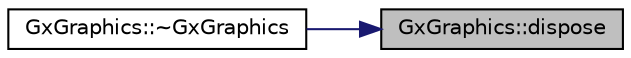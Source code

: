 digraph "GxGraphics::dispose"
{
 // LATEX_PDF_SIZE
  edge [fontname="Helvetica",fontsize="10",labelfontname="Helvetica",labelfontsize="10"];
  node [fontname="Helvetica",fontsize="10",shape=record];
  rankdir="RL";
  Node1 [label="GxGraphics::dispose",height=0.2,width=0.4,color="black", fillcolor="grey75", style="filled", fontcolor="black",tooltip=" "];
  Node1 -> Node2 [dir="back",color="midnightblue",fontsize="10",style="solid",fontname="Helvetica"];
  Node2 [label="GxGraphics::~GxGraphics",height=0.2,width=0.4,color="black", fillcolor="white", style="filled",URL="$class_gx_graphics.html#ab85fc4fc3b8d64a8eaf4acd8ffc2715d",tooltip=" "];
}
